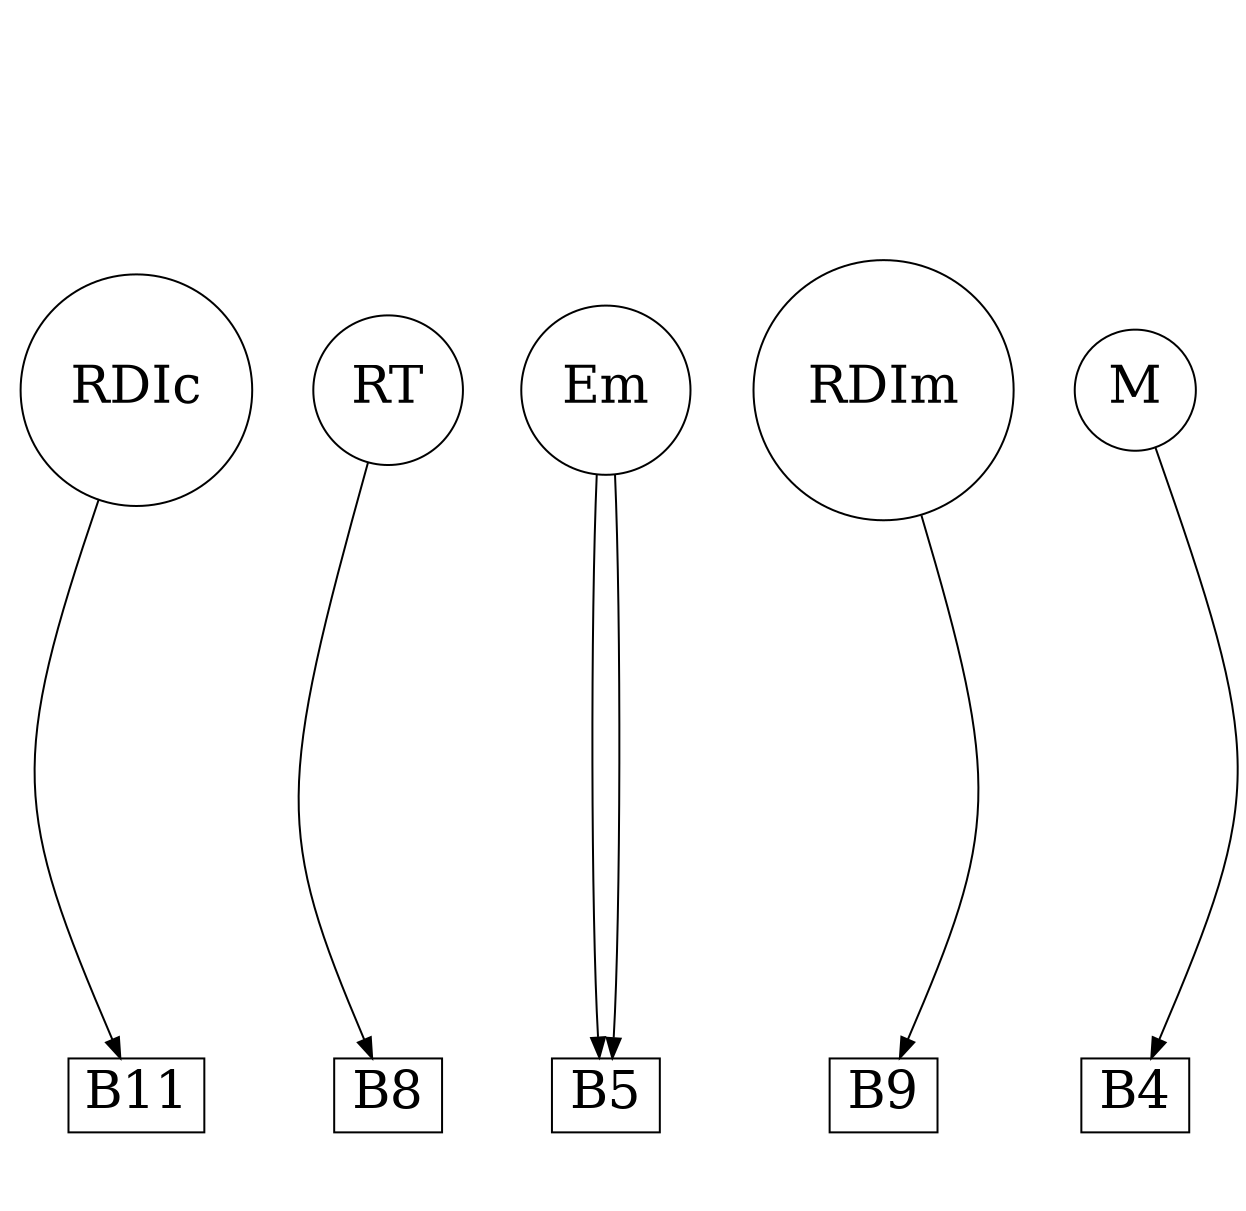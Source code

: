 strict digraph G {
remincross="true";
ratio="fill";
splines="curved";
overlap="true";
size="8.3,8.3";
RDIc [shape="circle", fontsize=26, pos="400.0,0.0!"];
RT [shape="circle", fontsize=26, pos="80.0,240.0!"];
Em [shape="circle", fontsize=26, pos="0.0,280.0!"];
RDIm [shape="circle", fontsize=26, pos="300.0,80.0!"];
B11 [shape="box", fontsize=26, pos="420.0,80.0!"];
M [shape="circle", fontsize=26, pos="260.0,360.0!"];
B5 [shape="box", fontsize=26, pos="0.0,160.0!"];
B4 [shape="box", fontsize=26, pos="80.0,360.0!"];
B9 [shape="box", fontsize=26, pos="320.0,160.0!"];
B8 [shape="box", fontsize=26, pos="160.0,320.0!"];
RT -> B8;
RDIm -> B9;
B5 -> Em;
Em -> B5;
M -> B4;
RDIc -> B11;
}
